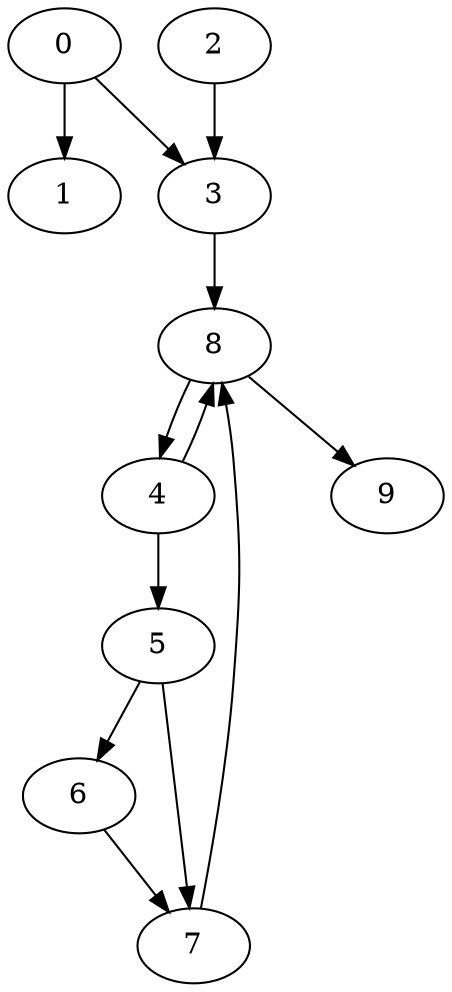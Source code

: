 digraph {
	0
	1
	2
	3
	4
	5
	6
	7
	8
	9
	4 -> 5
	5 -> 6
	6 -> 7
	5 -> 7
	0 -> 1
	0 -> 3
	2 -> 3
	8 -> 4
	3 -> 8
	4 -> 8
	7 -> 8
	8 -> 9
}
